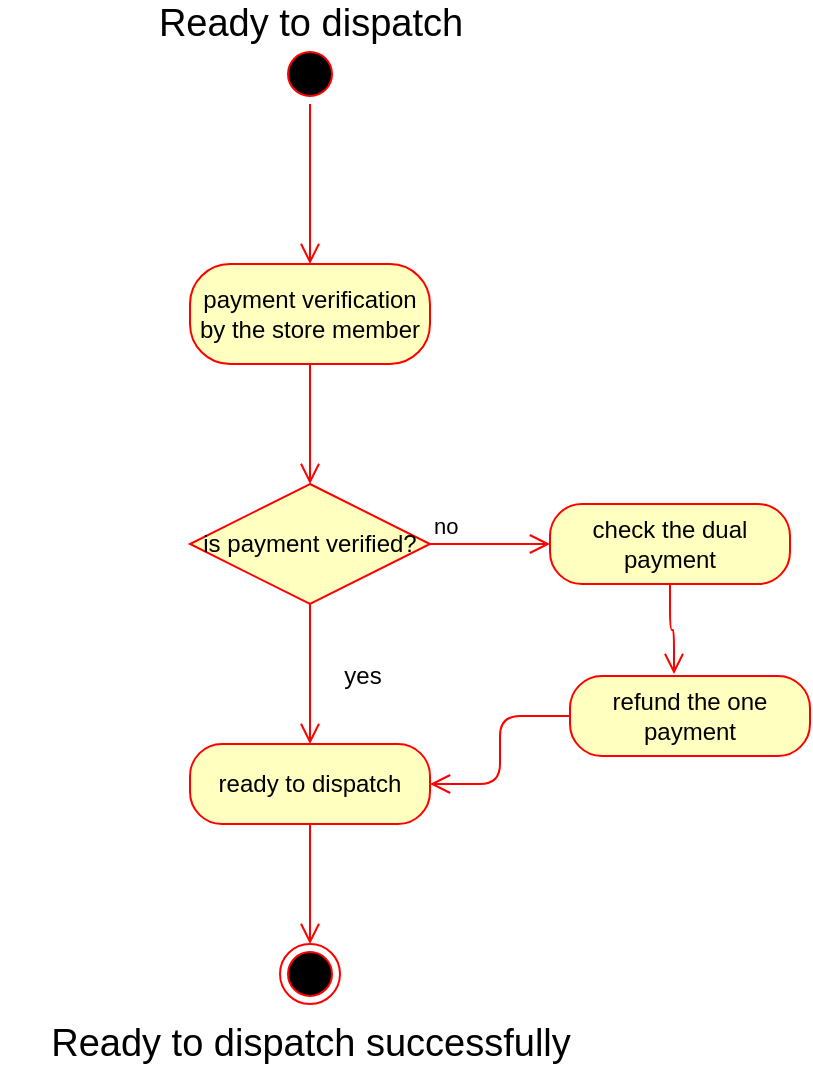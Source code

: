 <mxfile version="12.2.9" type="device" pages="1"><diagram id="_dZ2S8f_OVbnZCempmvW" name="Page-1"><mxGraphModel dx="1031" dy="1682" grid="1" gridSize="10" guides="1" tooltips="1" connect="1" arrows="1" fold="1" page="1" pageScale="1" pageWidth="850" pageHeight="1100" math="0" shadow="0"><root><mxCell id="0"/><mxCell id="1" parent="0"/><mxCell id="bajG8hP-KeVIf30s7few-1" value="" style="ellipse;html=1;shape=startState;fillColor=#000000;strokeColor=#ff0000;" vertex="1" parent="1"><mxGeometry x="395" y="10" width="30" height="30" as="geometry"/></mxCell><mxCell id="bajG8hP-KeVIf30s7few-2" value="" style="edgeStyle=orthogonalEdgeStyle;html=1;verticalAlign=bottom;endArrow=open;endSize=8;strokeColor=#ff0000;" edge="1" source="bajG8hP-KeVIf30s7few-1" parent="1"><mxGeometry relative="1" as="geometry"><mxPoint x="410" y="120" as="targetPoint"/></mxGeometry></mxCell><mxCell id="bajG8hP-KeVIf30s7few-4" value="payment verification by the store member" style="rounded=1;whiteSpace=wrap;html=1;arcSize=40;fontColor=#000000;fillColor=#ffffc0;strokeColor=#ff0000;" vertex="1" parent="1"><mxGeometry x="350" y="120" width="120" height="50" as="geometry"/></mxCell><mxCell id="bajG8hP-KeVIf30s7few-5" value="" style="edgeStyle=orthogonalEdgeStyle;html=1;verticalAlign=bottom;endArrow=open;endSize=8;strokeColor=#ff0000;" edge="1" source="bajG8hP-KeVIf30s7few-4" parent="1"><mxGeometry relative="1" as="geometry"><mxPoint x="410" y="230" as="targetPoint"/></mxGeometry></mxCell><mxCell id="bajG8hP-KeVIf30s7few-6" value="is payment verified?" style="rhombus;whiteSpace=wrap;html=1;fillColor=#ffffc0;strokeColor=#ff0000;" vertex="1" parent="1"><mxGeometry x="350" y="230" width="120" height="60" as="geometry"/></mxCell><mxCell id="bajG8hP-KeVIf30s7few-7" value="no" style="edgeStyle=orthogonalEdgeStyle;html=1;align=left;verticalAlign=bottom;endArrow=open;endSize=8;strokeColor=#ff0000;" edge="1" source="bajG8hP-KeVIf30s7few-6" parent="1"><mxGeometry x="-1" relative="1" as="geometry"><mxPoint x="530" y="260" as="targetPoint"/></mxGeometry></mxCell><mxCell id="bajG8hP-KeVIf30s7few-8" value="" style="edgeStyle=orthogonalEdgeStyle;html=1;align=left;verticalAlign=top;endArrow=open;endSize=8;strokeColor=#ff0000;" edge="1" source="bajG8hP-KeVIf30s7few-6" parent="1"><mxGeometry x="-1" y="32" relative="1" as="geometry"><mxPoint x="410" y="360" as="targetPoint"/><mxPoint x="-22" y="-30" as="offset"/></mxGeometry></mxCell><mxCell id="bajG8hP-KeVIf30s7few-9" value="yes" style="text;html=1;align=center;verticalAlign=middle;resizable=0;points=[];;autosize=1;" vertex="1" parent="1"><mxGeometry x="416" y="316" width="40" height="20" as="geometry"/></mxCell><mxCell id="bajG8hP-KeVIf30s7few-14" value="ready to dispatch" style="rounded=1;whiteSpace=wrap;html=1;arcSize=40;fontColor=#000000;fillColor=#ffffc0;strokeColor=#ff0000;" vertex="1" parent="1"><mxGeometry x="350" y="360" width="120" height="40" as="geometry"/></mxCell><mxCell id="bajG8hP-KeVIf30s7few-15" value="" style="edgeStyle=orthogonalEdgeStyle;html=1;verticalAlign=bottom;endArrow=open;endSize=8;strokeColor=#ff0000;" edge="1" source="bajG8hP-KeVIf30s7few-14" parent="1"><mxGeometry relative="1" as="geometry"><mxPoint x="410" y="460" as="targetPoint"/></mxGeometry></mxCell><mxCell id="bajG8hP-KeVIf30s7few-21" value="" style="ellipse;html=1;shape=endState;fillColor=#000000;strokeColor=#ff0000;" vertex="1" parent="1"><mxGeometry x="395" y="460" width="30" height="30" as="geometry"/></mxCell><mxCell id="bajG8hP-KeVIf30s7few-22" value="check the dual payment" style="rounded=1;whiteSpace=wrap;html=1;arcSize=40;fontColor=#000000;fillColor=#ffffc0;strokeColor=#ff0000;" vertex="1" parent="1"><mxGeometry x="530" y="240" width="120" height="40" as="geometry"/></mxCell><mxCell id="bajG8hP-KeVIf30s7few-26" value="" style="edgeStyle=orthogonalEdgeStyle;html=1;align=left;verticalAlign=top;endArrow=open;endSize=8;strokeColor=#ff0000;exitX=0.5;exitY=1;exitDx=0;exitDy=0;" edge="1" source="bajG8hP-KeVIf30s7few-22" parent="1"><mxGeometry x="-1" relative="1" as="geometry"><mxPoint x="592" y="325" as="targetPoint"/><mxPoint x="590" y="406" as="sourcePoint"/><Array as="points"><mxPoint x="590" y="303"/><mxPoint x="592" y="303"/></Array></mxGeometry></mxCell><mxCell id="bajG8hP-KeVIf30s7few-27" value="refund the one payment" style="rounded=1;whiteSpace=wrap;html=1;arcSize=40;fontColor=#000000;fillColor=#ffffc0;strokeColor=#ff0000;" vertex="1" parent="1"><mxGeometry x="540" y="326" width="120" height="40" as="geometry"/></mxCell><mxCell id="bajG8hP-KeVIf30s7few-28" value="" style="edgeStyle=orthogonalEdgeStyle;html=1;verticalAlign=bottom;endArrow=open;endSize=8;strokeColor=#ff0000;exitX=0;exitY=0.5;exitDx=0;exitDy=0;entryX=1;entryY=0.5;entryDx=0;entryDy=0;" edge="1" source="bajG8hP-KeVIf30s7few-27" parent="1" target="bajG8hP-KeVIf30s7few-14"><mxGeometry relative="1" as="geometry"><mxPoint x="590" y="540" as="targetPoint"/></mxGeometry></mxCell><mxCell id="bajG8hP-KeVIf30s7few-29" value="&lt;font style=&quot;font-size: 19px&quot;&gt;Ready to dispatch&lt;/font&gt;" style="text;html=1;align=center;verticalAlign=middle;resizable=0;points=[];;autosize=1;" vertex="1" parent="1"><mxGeometry x="315" y="-10" width="190" height="20" as="geometry"/></mxCell><mxCell id="bajG8hP-KeVIf30s7few-30" value="&lt;font style=&quot;font-size: 19px&quot;&gt;Ready to dispatch successfully&lt;/font&gt;" style="text;html=1;align=center;verticalAlign=middle;resizable=0;points=[];;autosize=1;" vertex="1" parent="1"><mxGeometry x="255" y="500" width="310" height="20" as="geometry"/></mxCell></root></mxGraphModel></diagram></mxfile>